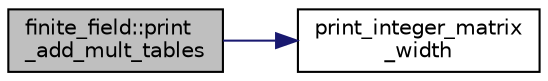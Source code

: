 digraph "finite_field::print_add_mult_tables"
{
  edge [fontname="Helvetica",fontsize="10",labelfontname="Helvetica",labelfontsize="10"];
  node [fontname="Helvetica",fontsize="10",shape=record];
  rankdir="LR";
  Node15432 [label="finite_field::print\l_add_mult_tables",height=0.2,width=0.4,color="black", fillcolor="grey75", style="filled", fontcolor="black"];
  Node15432 -> Node15433 [color="midnightblue",fontsize="10",style="solid",fontname="Helvetica"];
  Node15433 [label="print_integer_matrix\l_width",height=0.2,width=0.4,color="black", fillcolor="white", style="filled",URL="$d5/db4/io__and__os_8h.html#aa78f3e73fc2179251bd15adbcc31573f"];
}
